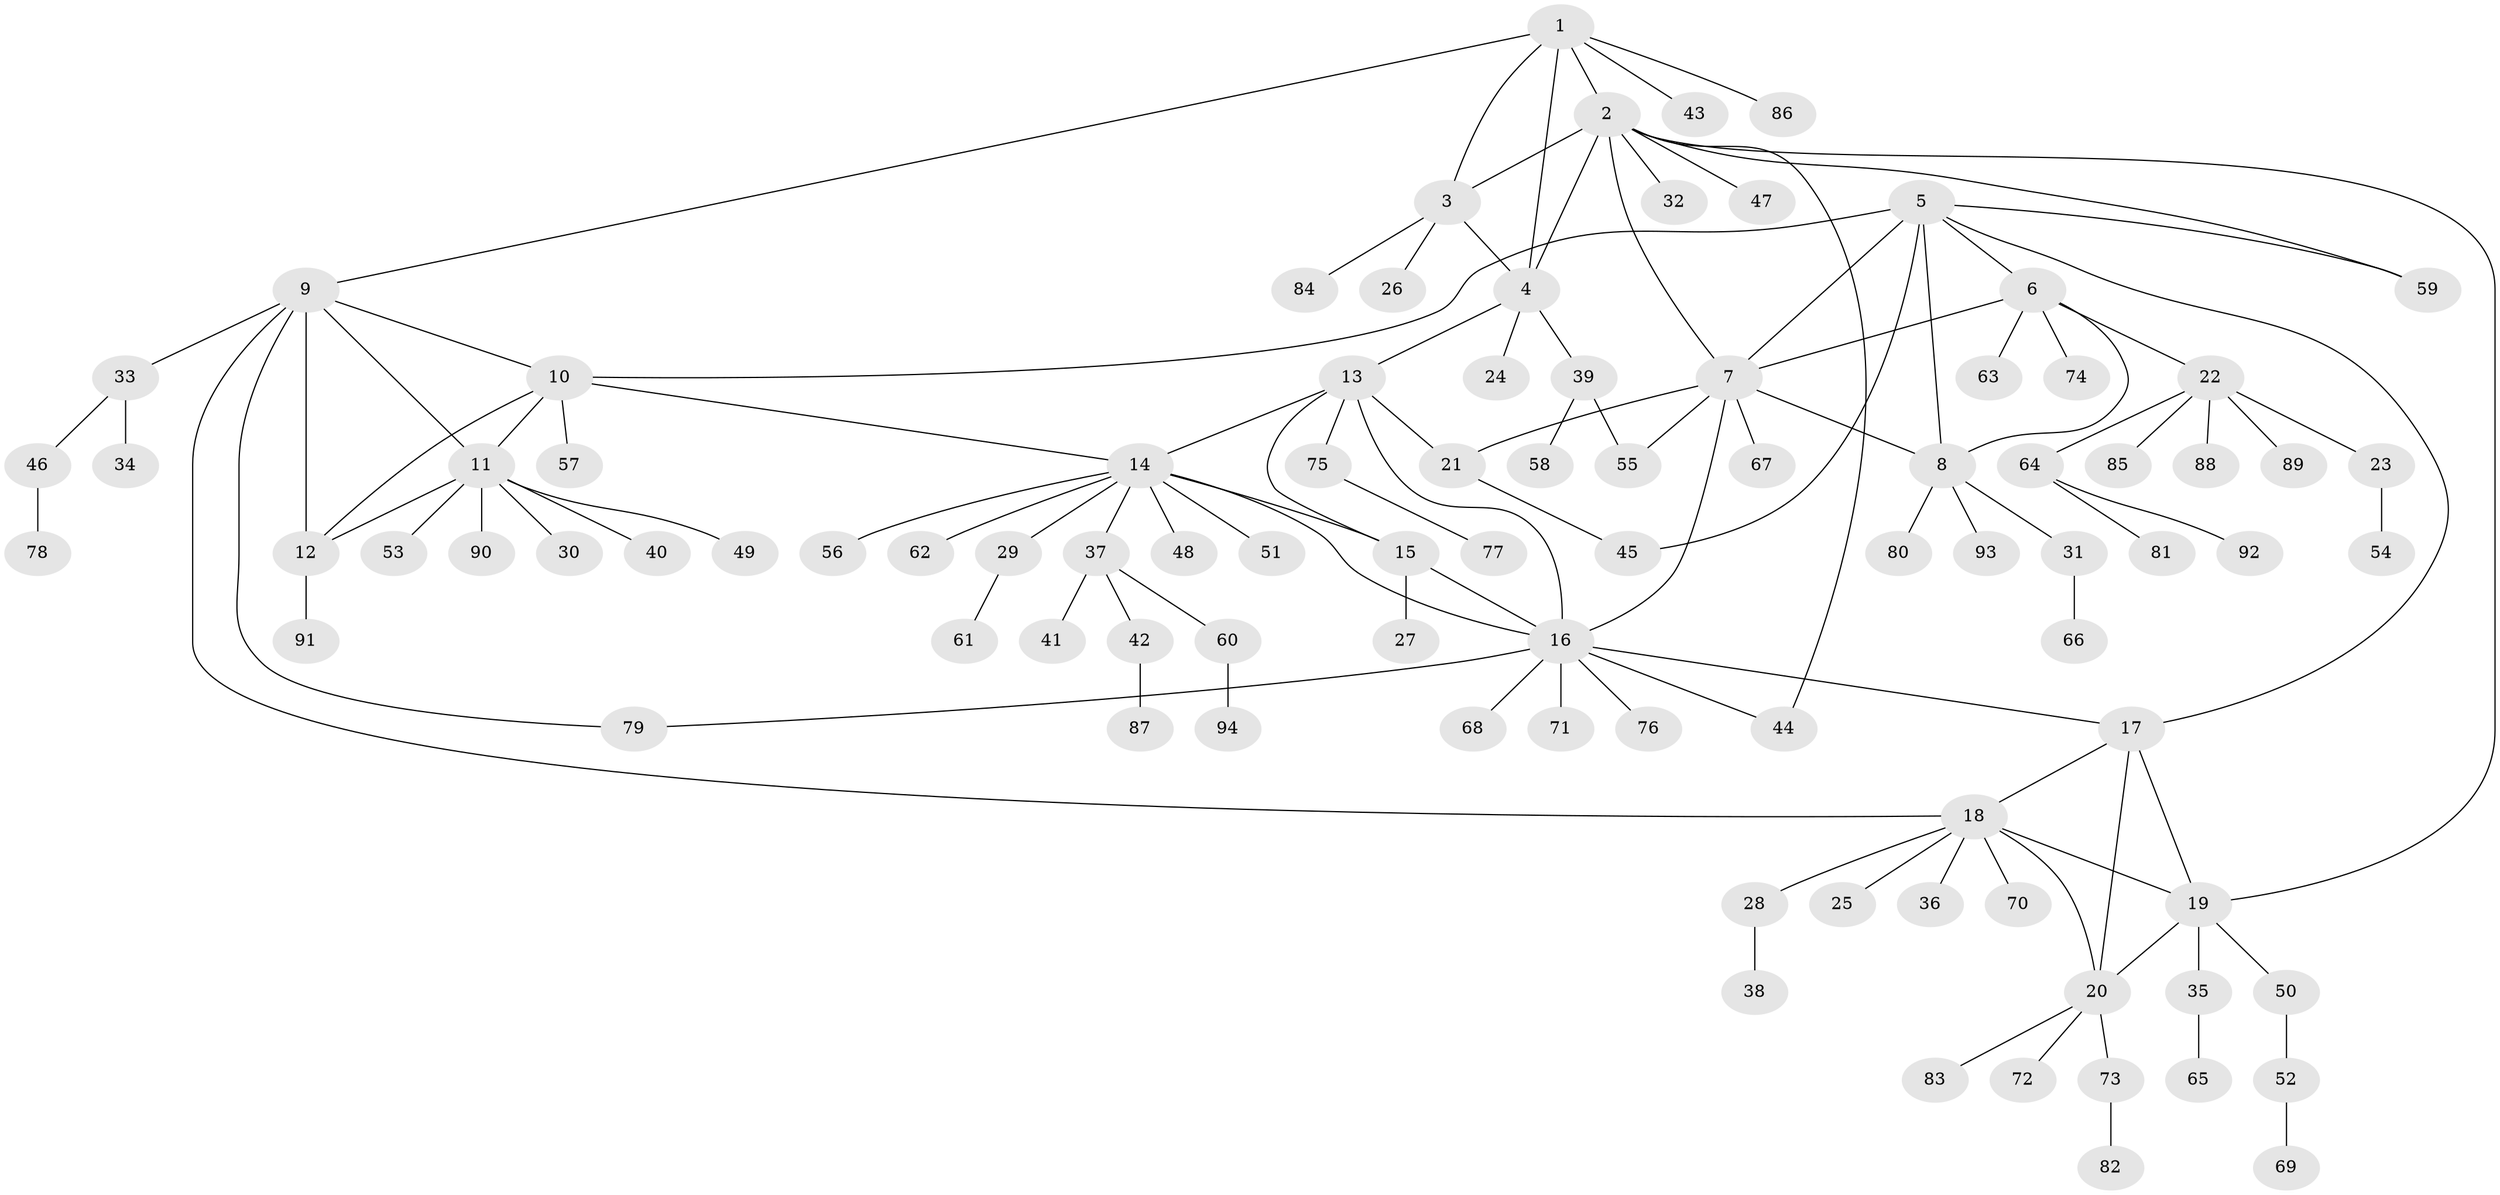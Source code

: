 // coarse degree distribution, {6: 0.03389830508474576, 5: 0.1016949152542373, 4: 0.03389830508474576, 3: 0.06779661016949153, 7: 0.0847457627118644, 8: 0.01694915254237288, 1: 0.5254237288135594, 2: 0.1016949152542373, 9: 0.03389830508474576}
// Generated by graph-tools (version 1.1) at 2025/37/03/04/25 23:37:30]
// undirected, 94 vertices, 120 edges
graph export_dot {
  node [color=gray90,style=filled];
  1;
  2;
  3;
  4;
  5;
  6;
  7;
  8;
  9;
  10;
  11;
  12;
  13;
  14;
  15;
  16;
  17;
  18;
  19;
  20;
  21;
  22;
  23;
  24;
  25;
  26;
  27;
  28;
  29;
  30;
  31;
  32;
  33;
  34;
  35;
  36;
  37;
  38;
  39;
  40;
  41;
  42;
  43;
  44;
  45;
  46;
  47;
  48;
  49;
  50;
  51;
  52;
  53;
  54;
  55;
  56;
  57;
  58;
  59;
  60;
  61;
  62;
  63;
  64;
  65;
  66;
  67;
  68;
  69;
  70;
  71;
  72;
  73;
  74;
  75;
  76;
  77;
  78;
  79;
  80;
  81;
  82;
  83;
  84;
  85;
  86;
  87;
  88;
  89;
  90;
  91;
  92;
  93;
  94;
  1 -- 2;
  1 -- 3;
  1 -- 4;
  1 -- 9;
  1 -- 43;
  1 -- 86;
  2 -- 3;
  2 -- 4;
  2 -- 7;
  2 -- 19;
  2 -- 32;
  2 -- 44;
  2 -- 47;
  2 -- 59;
  3 -- 4;
  3 -- 26;
  3 -- 84;
  4 -- 13;
  4 -- 24;
  4 -- 39;
  5 -- 6;
  5 -- 7;
  5 -- 8;
  5 -- 10;
  5 -- 17;
  5 -- 45;
  5 -- 59;
  6 -- 7;
  6 -- 8;
  6 -- 22;
  6 -- 63;
  6 -- 74;
  7 -- 8;
  7 -- 16;
  7 -- 21;
  7 -- 55;
  7 -- 67;
  8 -- 31;
  8 -- 80;
  8 -- 93;
  9 -- 10;
  9 -- 11;
  9 -- 12;
  9 -- 18;
  9 -- 33;
  9 -- 79;
  10 -- 11;
  10 -- 12;
  10 -- 14;
  10 -- 57;
  11 -- 12;
  11 -- 30;
  11 -- 40;
  11 -- 49;
  11 -- 53;
  11 -- 90;
  12 -- 91;
  13 -- 14;
  13 -- 15;
  13 -- 16;
  13 -- 21;
  13 -- 75;
  14 -- 15;
  14 -- 16;
  14 -- 29;
  14 -- 37;
  14 -- 48;
  14 -- 51;
  14 -- 56;
  14 -- 62;
  15 -- 16;
  15 -- 27;
  16 -- 17;
  16 -- 44;
  16 -- 68;
  16 -- 71;
  16 -- 76;
  16 -- 79;
  17 -- 18;
  17 -- 19;
  17 -- 20;
  18 -- 19;
  18 -- 20;
  18 -- 25;
  18 -- 28;
  18 -- 36;
  18 -- 70;
  19 -- 20;
  19 -- 35;
  19 -- 50;
  20 -- 72;
  20 -- 73;
  20 -- 83;
  21 -- 45;
  22 -- 23;
  22 -- 64;
  22 -- 85;
  22 -- 88;
  22 -- 89;
  23 -- 54;
  28 -- 38;
  29 -- 61;
  31 -- 66;
  33 -- 34;
  33 -- 46;
  35 -- 65;
  37 -- 41;
  37 -- 42;
  37 -- 60;
  39 -- 55;
  39 -- 58;
  42 -- 87;
  46 -- 78;
  50 -- 52;
  52 -- 69;
  60 -- 94;
  64 -- 81;
  64 -- 92;
  73 -- 82;
  75 -- 77;
}
